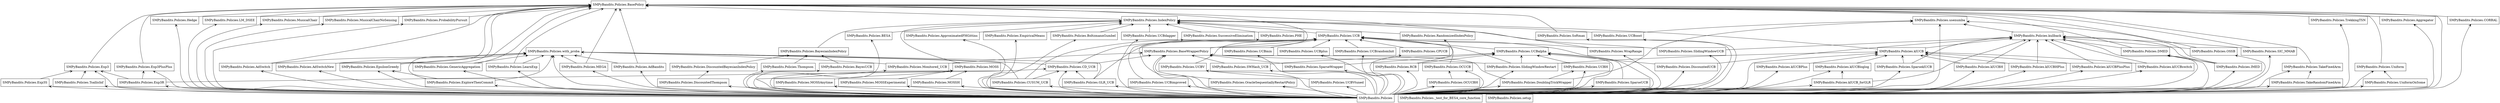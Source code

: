 digraph "packages_SMPyBandits.Policies" {
charset="utf-8"
rankdir=BT
"0" [label="SMPyBandits.Policies", shape="box"];
"1" [label="SMPyBandits.Policies.AdBandits", shape="box"];
"2" [label="SMPyBandits.Policies.AdSwitch", shape="box"];
"3" [label="SMPyBandits.Policies.AdSwitchNew", shape="box"];
"4" [label="SMPyBandits.Policies.Aggregator", shape="box"];
"5" [label="SMPyBandits.Policies.ApproximatedFHGittins", shape="box"];
"6" [label="SMPyBandits.Policies.BESA", shape="box"];
"7" [label="SMPyBandits.Policies.BasePolicy", shape="box"];
"8" [label="SMPyBandits.Policies.BaseWrapperPolicy", shape="box"];
"9" [label="SMPyBandits.Policies.BayesUCB", shape="box"];
"10" [label="SMPyBandits.Policies.BayesianIndexPolicy", shape="box"];
"11" [label="SMPyBandits.Policies.BoltzmannGumbel", shape="box"];
"12" [label="SMPyBandits.Policies.CD_UCB", shape="box"];
"13" [label="SMPyBandits.Policies.CORRAL", shape="box"];
"14" [label="SMPyBandits.Policies.CPUCB", shape="box"];
"15" [label="SMPyBandits.Policies.CUSUM_UCB", shape="box"];
"16" [label="SMPyBandits.Policies.DMED", shape="box"];
"17" [label="SMPyBandits.Policies.DiscountedBayesianIndexPolicy", shape="box"];
"18" [label="SMPyBandits.Policies.DiscountedThompson", shape="box"];
"19" [label="SMPyBandits.Policies.DiscountedUCB", shape="box"];
"20" [label="SMPyBandits.Policies.DoublingTrickWrapper", shape="box"];
"21" [label="SMPyBandits.Policies.EmpiricalMeans", shape="box"];
"22" [label="SMPyBandits.Policies.EpsilonGreedy", shape="box"];
"23" [label="SMPyBandits.Policies.Exp3", shape="box"];
"24" [label="SMPyBandits.Policies.Exp3PlusPlus", shape="box"];
"25" [label="SMPyBandits.Policies.Exp3R", shape="box"];
"26" [label="SMPyBandits.Policies.Exp3S", shape="box"];
"27" [label="SMPyBandits.Policies.ExploreThenCommit", shape="box"];
"28" [label="SMPyBandits.Policies.GLR_UCB", shape="box"];
"29" [label="SMPyBandits.Policies.GenericAggregation", shape="box"];
"30" [label="SMPyBandits.Policies.Hedge", shape="box"];
"31" [label="SMPyBandits.Policies.IMED", shape="box"];
"32" [label="SMPyBandits.Policies.IndexPolicy", shape="box"];
"33" [label="SMPyBandits.Policies.LM_DSEE", shape="box"];
"34" [label="SMPyBandits.Policies.LearnExp", shape="box"];
"35" [label="SMPyBandits.Policies.MEGA", shape="box"];
"36" [label="SMPyBandits.Policies.MOSS", shape="box"];
"37" [label="SMPyBandits.Policies.MOSSAnytime", shape="box"];
"38" [label="SMPyBandits.Policies.MOSSExperimental", shape="box"];
"39" [label="SMPyBandits.Policies.MOSSH", shape="box"];
"40" [label="SMPyBandits.Policies.Monitored_UCB", shape="box"];
"41" [label="SMPyBandits.Policies.MusicalChair", shape="box"];
"42" [label="SMPyBandits.Policies.MusicalChairNoSensing", shape="box"];
"43" [label="SMPyBandits.Policies.OCUCB", shape="box"];
"44" [label="SMPyBandits.Policies.OCUCBH", shape="box"];
"45" [label="SMPyBandits.Policies.OSSB", shape="box"];
"46" [label="SMPyBandits.Policies.OracleSequentiallyRestartPolicy", shape="box"];
"47" [label="SMPyBandits.Policies.PHE", shape="box"];
"48" [label="SMPyBandits.Policies.ProbabilityPursuit", shape="box"];
"49" [label="SMPyBandits.Policies.RCB", shape="box"];
"50" [label="SMPyBandits.Policies.RandomizedIndexPolicy", shape="box"];
"51" [label="SMPyBandits.Policies.SIC_MMAB", shape="box"];
"52" [label="SMPyBandits.Policies.SWHash_UCB", shape="box"];
"53" [label="SMPyBandits.Policies.SlidingWindowRestart", shape="box"];
"54" [label="SMPyBandits.Policies.SlidingWindowUCB", shape="box"];
"55" [label="SMPyBandits.Policies.Softmax", shape="box"];
"56" [label="SMPyBandits.Policies.SparseUCB", shape="box"];
"57" [label="SMPyBandits.Policies.SparseWrapper", shape="box"];
"58" [label="SMPyBandits.Policies.SparseklUCB", shape="box"];
"59" [label="SMPyBandits.Policies.SuccessiveElimination", shape="box"];
"60" [label="SMPyBandits.Policies.TakeFixedArm", shape="box"];
"61" [label="SMPyBandits.Policies.TakeRandomFixedArm", shape="box"];
"62" [label="SMPyBandits.Policies.Thompson", shape="box"];
"63" [label="SMPyBandits.Policies.TrekkingTSN", shape="box"];
"64" [label="SMPyBandits.Policies.TsallisInf", shape="box"];
"65" [label="SMPyBandits.Policies.UCB", shape="box"];
"66" [label="SMPyBandits.Policies.UCBH", shape="box"];
"67" [label="SMPyBandits.Policies.UCBV", shape="box"];
"68" [label="SMPyBandits.Policies.UCBVtuned", shape="box"];
"69" [label="SMPyBandits.Policies.UCBalpha", shape="box"];
"70" [label="SMPyBandits.Policies.UCBdagger", shape="box"];
"71" [label="SMPyBandits.Policies.UCBimproved", shape="box"];
"72" [label="SMPyBandits.Policies.UCBmin", shape="box"];
"73" [label="SMPyBandits.Policies.UCBoost", shape="box"];
"74" [label="SMPyBandits.Policies.UCBplus", shape="box"];
"75" [label="SMPyBandits.Policies.UCBrandomInit", shape="box"];
"76" [label="SMPyBandits.Policies.Uniform", shape="box"];
"77" [label="SMPyBandits.Policies.UniformOnSome", shape="box"];
"78" [label="SMPyBandits.Policies.WrapRange", shape="box"];
"79" [label="SMPyBandits.Policies._test_for_BESA_core_function", shape="box"];
"80" [label="SMPyBandits.Policies.klUCB", shape="box"];
"81" [label="SMPyBandits.Policies.klUCBH", shape="box"];
"82" [label="SMPyBandits.Policies.klUCBHPlus", shape="box"];
"83" [label="SMPyBandits.Policies.klUCBPlus", shape="box"];
"84" [label="SMPyBandits.Policies.klUCBPlusPlus", shape="box"];
"85" [label="SMPyBandits.Policies.klUCB_forGLR", shape="box"];
"86" [label="SMPyBandits.Policies.klUCBloglog", shape="box"];
"87" [label="SMPyBandits.Policies.klUCBswitch", shape="box"];
"88" [label="SMPyBandits.Policies.kullback", shape="box"];
"89" [label="SMPyBandits.Policies.setup", shape="box"];
"90" [label="SMPyBandits.Policies.usenumba", shape="box"];
"91" [label="SMPyBandits.Policies.with_proba", shape="box"];
"0" -> "1" [arrowhead="open", arrowtail="none"];
"0" -> "2" [arrowhead="open", arrowtail="none"];
"0" -> "3" [arrowhead="open", arrowtail="none"];
"0" -> "4" [arrowhead="open", arrowtail="none"];
"0" -> "5" [arrowhead="open", arrowtail="none"];
"0" -> "6" [arrowhead="open", arrowtail="none"];
"0" -> "7" [arrowhead="open", arrowtail="none"];
"0" -> "8" [arrowhead="open", arrowtail="none"];
"0" -> "9" [arrowhead="open", arrowtail="none"];
"0" -> "11" [arrowhead="open", arrowtail="none"];
"0" -> "12" [arrowhead="open", arrowtail="none"];
"0" -> "13" [arrowhead="open", arrowtail="none"];
"0" -> "14" [arrowhead="open", arrowtail="none"];
"0" -> "15" [arrowhead="open", arrowtail="none"];
"0" -> "16" [arrowhead="open", arrowtail="none"];
"0" -> "18" [arrowhead="open", arrowtail="none"];
"0" -> "19" [arrowhead="open", arrowtail="none"];
"0" -> "20" [arrowhead="open", arrowtail="none"];
"0" -> "21" [arrowhead="open", arrowtail="none"];
"0" -> "22" [arrowhead="open", arrowtail="none"];
"0" -> "23" [arrowhead="open", arrowtail="none"];
"0" -> "24" [arrowhead="open", arrowtail="none"];
"0" -> "25" [arrowhead="open", arrowtail="none"];
"0" -> "26" [arrowhead="open", arrowtail="none"];
"0" -> "27" [arrowhead="open", arrowtail="none"];
"0" -> "28" [arrowhead="open", arrowtail="none"];
"0" -> "29" [arrowhead="open", arrowtail="none"];
"0" -> "30" [arrowhead="open", arrowtail="none"];
"0" -> "31" [arrowhead="open", arrowtail="none"];
"0" -> "33" [arrowhead="open", arrowtail="none"];
"0" -> "34" [arrowhead="open", arrowtail="none"];
"0" -> "35" [arrowhead="open", arrowtail="none"];
"0" -> "36" [arrowhead="open", arrowtail="none"];
"0" -> "37" [arrowhead="open", arrowtail="none"];
"0" -> "38" [arrowhead="open", arrowtail="none"];
"0" -> "39" [arrowhead="open", arrowtail="none"];
"0" -> "40" [arrowhead="open", arrowtail="none"];
"0" -> "41" [arrowhead="open", arrowtail="none"];
"0" -> "42" [arrowhead="open", arrowtail="none"];
"0" -> "43" [arrowhead="open", arrowtail="none"];
"0" -> "44" [arrowhead="open", arrowtail="none"];
"0" -> "45" [arrowhead="open", arrowtail="none"];
"0" -> "46" [arrowhead="open", arrowtail="none"];
"0" -> "47" [arrowhead="open", arrowtail="none"];
"0" -> "48" [arrowhead="open", arrowtail="none"];
"0" -> "49" [arrowhead="open", arrowtail="none"];
"0" -> "51" [arrowhead="open", arrowtail="none"];
"0" -> "52" [arrowhead="open", arrowtail="none"];
"0" -> "53" [arrowhead="open", arrowtail="none"];
"0" -> "54" [arrowhead="open", arrowtail="none"];
"0" -> "55" [arrowhead="open", arrowtail="none"];
"0" -> "56" [arrowhead="open", arrowtail="none"];
"0" -> "57" [arrowhead="open", arrowtail="none"];
"0" -> "58" [arrowhead="open", arrowtail="none"];
"0" -> "60" [arrowhead="open", arrowtail="none"];
"0" -> "61" [arrowhead="open", arrowtail="none"];
"0" -> "62" [arrowhead="open", arrowtail="none"];
"0" -> "63" [arrowhead="open", arrowtail="none"];
"0" -> "64" [arrowhead="open", arrowtail="none"];
"0" -> "65" [arrowhead="open", arrowtail="none"];
"0" -> "66" [arrowhead="open", arrowtail="none"];
"0" -> "67" [arrowhead="open", arrowtail="none"];
"0" -> "68" [arrowhead="open", arrowtail="none"];
"0" -> "69" [arrowhead="open", arrowtail="none"];
"0" -> "70" [arrowhead="open", arrowtail="none"];
"0" -> "71" [arrowhead="open", arrowtail="none"];
"0" -> "72" [arrowhead="open", arrowtail="none"];
"0" -> "73" [arrowhead="open", arrowtail="none"];
"0" -> "74" [arrowhead="open", arrowtail="none"];
"0" -> "75" [arrowhead="open", arrowtail="none"];
"0" -> "76" [arrowhead="open", arrowtail="none"];
"0" -> "77" [arrowhead="open", arrowtail="none"];
"0" -> "78" [arrowhead="open", arrowtail="none"];
"0" -> "80" [arrowhead="open", arrowtail="none"];
"0" -> "81" [arrowhead="open", arrowtail="none"];
"0" -> "82" [arrowhead="open", arrowtail="none"];
"0" -> "83" [arrowhead="open", arrowtail="none"];
"0" -> "84" [arrowhead="open", arrowtail="none"];
"0" -> "85" [arrowhead="open", arrowtail="none"];
"0" -> "86" [arrowhead="open", arrowtail="none"];
"0" -> "87" [arrowhead="open", arrowtail="none"];
"0" -> "88" [arrowhead="open", arrowtail="none"];
"0" -> "90" [arrowhead="open", arrowtail="none"];
"0" -> "91" [arrowhead="open", arrowtail="none"];
"1" -> "7" [arrowhead="open", arrowtail="none"];
"1" -> "91" [arrowhead="open", arrowtail="none"];
"2" -> "7" [arrowhead="open", arrowtail="none"];
"2" -> "91" [arrowhead="open", arrowtail="none"];
"3" -> "7" [arrowhead="open", arrowtail="none"];
"3" -> "91" [arrowhead="open", arrowtail="none"];
"4" -> "7" [arrowhead="open", arrowtail="none"];
"5" -> "32" [arrowhead="open", arrowtail="none"];
"6" -> "32" [arrowhead="open", arrowtail="none"];
"8" -> "7" [arrowhead="open", arrowtail="none"];
"8" -> "65" [arrowhead="open", arrowtail="none"];
"9" -> "10" [arrowhead="open", arrowtail="none"];
"10" -> "32" [arrowhead="open", arrowtail="none"];
"11" -> "32" [arrowhead="open", arrowtail="none"];
"12" -> "8" [arrowhead="open", arrowtail="none"];
"12" -> "65" [arrowhead="open", arrowtail="none"];
"12" -> "91" [arrowhead="open", arrowtail="none"];
"13" -> "7" [arrowhead="open", arrowtail="none"];
"14" -> "65" [arrowhead="open", arrowtail="none"];
"15" -> "12" [arrowhead="open", arrowtail="none"];
"15" -> "65" [arrowhead="open", arrowtail="none"];
"15" -> "91" [arrowhead="open", arrowtail="none"];
"16" -> "7" [arrowhead="open", arrowtail="none"];
"16" -> "88" [arrowhead="open", arrowtail="none"];
"17" -> "10" [arrowhead="open", arrowtail="none"];
"18" -> "17" [arrowhead="open", arrowtail="none"];
"19" -> "69" [arrowhead="open", arrowtail="none"];
"19" -> "88" [arrowhead="open", arrowtail="none"];
"20" -> "8" [arrowhead="open", arrowtail="none"];
"20" -> "66" [arrowhead="open", arrowtail="none"];
"20" -> "90" [arrowhead="open", arrowtail="none"];
"21" -> "32" [arrowhead="open", arrowtail="none"];
"22" -> "7" [arrowhead="open", arrowtail="none"];
"22" -> "91" [arrowhead="open", arrowtail="none"];
"23" -> "7" [arrowhead="open", arrowtail="none"];
"24" -> "7" [arrowhead="open", arrowtail="none"];
"25" -> "12" [arrowhead="open", arrowtail="none"];
"25" -> "23" [arrowhead="open", arrowtail="none"];
"25" -> "24" [arrowhead="open", arrowtail="none"];
"26" -> "23" [arrowhead="open", arrowtail="none"];
"27" -> "7" [arrowhead="open", arrowtail="none"];
"27" -> "22" [arrowhead="open", arrowtail="none"];
"27" -> "91" [arrowhead="open", arrowtail="none"];
"28" -> "12" [arrowhead="open", arrowtail="none"];
"28" -> "65" [arrowhead="open", arrowtail="none"];
"28" -> "91" [arrowhead="open", arrowtail="none"];
"29" -> "7" [arrowhead="open", arrowtail="none"];
"29" -> "91" [arrowhead="open", arrowtail="none"];
"30" -> "7" [arrowhead="open", arrowtail="none"];
"31" -> "16" [arrowhead="open", arrowtail="none"];
"31" -> "88" [arrowhead="open", arrowtail="none"];
"31" -> "90" [arrowhead="open", arrowtail="none"];
"32" -> "7" [arrowhead="open", arrowtail="none"];
"33" -> "7" [arrowhead="open", arrowtail="none"];
"34" -> "7" [arrowhead="open", arrowtail="none"];
"34" -> "91" [arrowhead="open", arrowtail="none"];
"35" -> "7" [arrowhead="open", arrowtail="none"];
"35" -> "91" [arrowhead="open", arrowtail="none"];
"36" -> "32" [arrowhead="open", arrowtail="none"];
"37" -> "36" [arrowhead="open", arrowtail="none"];
"38" -> "36" [arrowhead="open", arrowtail="none"];
"39" -> "36" [arrowhead="open", arrowtail="none"];
"40" -> "8" [arrowhead="open", arrowtail="none"];
"40" -> "91" [arrowhead="open", arrowtail="none"];
"41" -> "7" [arrowhead="open", arrowtail="none"];
"42" -> "7" [arrowhead="open", arrowtail="none"];
"43" -> "65" [arrowhead="open", arrowtail="none"];
"44" -> "43" [arrowhead="open", arrowtail="none"];
"45" -> "7" [arrowhead="open", arrowtail="none"];
"45" -> "88" [arrowhead="open", arrowtail="none"];
"46" -> "8" [arrowhead="open", arrowtail="none"];
"47" -> "32" [arrowhead="open", arrowtail="none"];
"48" -> "7" [arrowhead="open", arrowtail="none"];
"49" -> "50" [arrowhead="open", arrowtail="none"];
"49" -> "69" [arrowhead="open", arrowtail="none"];
"50" -> "32" [arrowhead="open", arrowtail="none"];
"51" -> "7" [arrowhead="open", arrowtail="none"];
"51" -> "88" [arrowhead="open", arrowtail="none"];
"52" -> "8" [arrowhead="open", arrowtail="none"];
"52" -> "69" [arrowhead="open", arrowtail="none"];
"53" -> "8" [arrowhead="open", arrowtail="none"];
"53" -> "65" [arrowhead="open", arrowtail="none"];
"53" -> "69" [arrowhead="open", arrowtail="none"];
"53" -> "80" [arrowhead="open", arrowtail="none"];
"54" -> "32" [arrowhead="open", arrowtail="none"];
"54" -> "88" [arrowhead="open", arrowtail="none"];
"55" -> "7" [arrowhead="open", arrowtail="none"];
"56" -> "69" [arrowhead="open", arrowtail="none"];
"57" -> "8" [arrowhead="open", arrowtail="none"];
"57" -> "69" [arrowhead="open", arrowtail="none"];
"58" -> "80" [arrowhead="open", arrowtail="none"];
"58" -> "88" [arrowhead="open", arrowtail="none"];
"59" -> "32" [arrowhead="open", arrowtail="none"];
"60" -> "7" [arrowhead="open", arrowtail="none"];
"61" -> "60" [arrowhead="open", arrowtail="none"];
"62" -> "10" [arrowhead="open", arrowtail="none"];
"63" -> "7" [arrowhead="open", arrowtail="none"];
"64" -> "23" [arrowhead="open", arrowtail="none"];
"65" -> "32" [arrowhead="open", arrowtail="none"];
"66" -> "69" [arrowhead="open", arrowtail="none"];
"67" -> "65" [arrowhead="open", arrowtail="none"];
"68" -> "67" [arrowhead="open", arrowtail="none"];
"69" -> "65" [arrowhead="open", arrowtail="none"];
"70" -> "32" [arrowhead="open", arrowtail="none"];
"71" -> "59" [arrowhead="open", arrowtail="none"];
"72" -> "65" [arrowhead="open", arrowtail="none"];
"73" -> "32" [arrowhead="open", arrowtail="none"];
"73" -> "90" [arrowhead="open", arrowtail="none"];
"74" -> "65" [arrowhead="open", arrowtail="none"];
"75" -> "65" [arrowhead="open", arrowtail="none"];
"76" -> "7" [arrowhead="open", arrowtail="none"];
"77" -> "76" [arrowhead="open", arrowtail="none"];
"78" -> "7" [arrowhead="open", arrowtail="none"];
"78" -> "65" [arrowhead="open", arrowtail="none"];
"80" -> "32" [arrowhead="open", arrowtail="none"];
"80" -> "88" [arrowhead="open", arrowtail="none"];
"81" -> "80" [arrowhead="open", arrowtail="none"];
"81" -> "88" [arrowhead="open", arrowtail="none"];
"82" -> "80" [arrowhead="open", arrowtail="none"];
"82" -> "88" [arrowhead="open", arrowtail="none"];
"83" -> "80" [arrowhead="open", arrowtail="none"];
"84" -> "80" [arrowhead="open", arrowtail="none"];
"84" -> "88" [arrowhead="open", arrowtail="none"];
"85" -> "86" [arrowhead="open", arrowtail="none"];
"85" -> "88" [arrowhead="open", arrowtail="none"];
"86" -> "80" [arrowhead="open", arrowtail="none"];
"87" -> "80" [arrowhead="open", arrowtail="none"];
"87" -> "88" [arrowhead="open", arrowtail="none"];
"88" -> "90" [arrowhead="open", arrowtail="none"];
}
